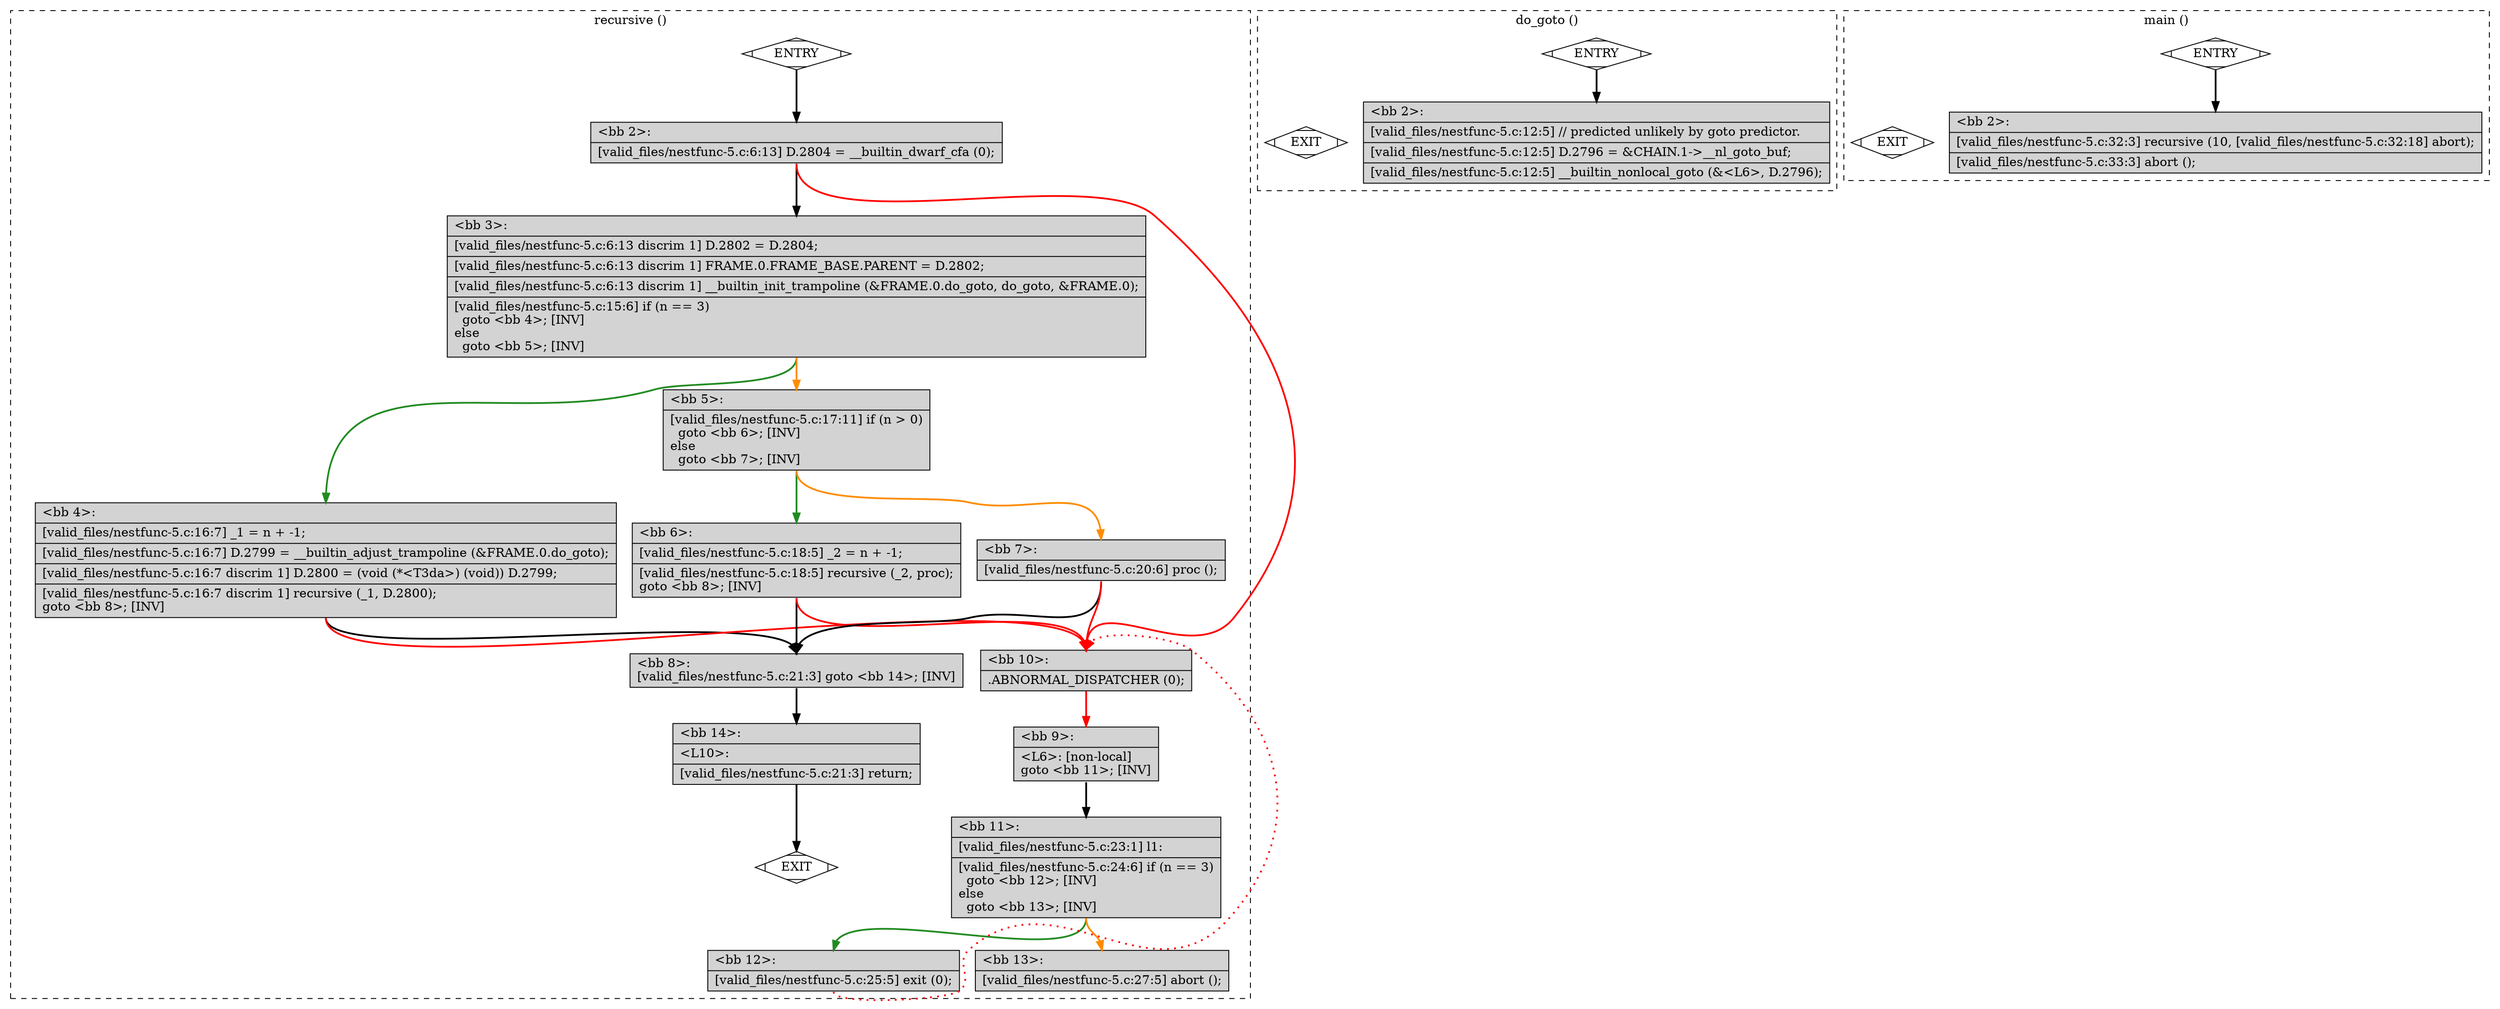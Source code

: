 digraph "a-nestfunc-5.c.015t.cfg" {
overlap=false;
subgraph "cluster_recursive" {
	style="dashed";
	color="black";
	label="recursive ()";
	fn_0_basic_block_0 [shape=Mdiamond,style=filled,fillcolor=white,label="ENTRY"];

	fn_0_basic_block_1 [shape=Mdiamond,style=filled,fillcolor=white,label="EXIT"];

	fn_0_basic_block_2 [shape=record,style=filled,fillcolor=lightgrey,label="{\<bb\ 2\>:\l\
|[valid_files/nestfunc-5.c:6:13]\ D.2804\ =\ __builtin_dwarf_cfa\ (0);\l\
}"];

	fn_0_basic_block_3 [shape=record,style=filled,fillcolor=lightgrey,label="{\<bb\ 3\>:\l\
|[valid_files/nestfunc-5.c:6:13\ discrim\ 1]\ D.2802\ =\ D.2804;\l\
|[valid_files/nestfunc-5.c:6:13\ discrim\ 1]\ FRAME.0.FRAME_BASE.PARENT\ =\ D.2802;\l\
|[valid_files/nestfunc-5.c:6:13\ discrim\ 1]\ __builtin_init_trampoline\ (&FRAME.0.do_goto,\ do_goto,\ &FRAME.0);\l\
|[valid_files/nestfunc-5.c:15:6]\ if\ (n\ ==\ 3)\l\
\ \ goto\ \<bb\ 4\>;\ [INV]\l\
else\l\
\ \ goto\ \<bb\ 5\>;\ [INV]\l\
}"];

	fn_0_basic_block_4 [shape=record,style=filled,fillcolor=lightgrey,label="{\<bb\ 4\>:\l\
|[valid_files/nestfunc-5.c:16:7]\ _1\ =\ n\ +\ -1;\l\
|[valid_files/nestfunc-5.c:16:7]\ D.2799\ =\ __builtin_adjust_trampoline\ (&FRAME.0.do_goto);\l\
|[valid_files/nestfunc-5.c:16:7\ discrim\ 1]\ D.2800\ =\ (void\ (*\<T3da\>)\ (void))\ D.2799;\l\
|[valid_files/nestfunc-5.c:16:7\ discrim\ 1]\ recursive\ (_1,\ D.2800);\l\
goto\ \<bb\ 8\>;\ [INV]\l\
}"];

	fn_0_basic_block_5 [shape=record,style=filled,fillcolor=lightgrey,label="{\<bb\ 5\>:\l\
|[valid_files/nestfunc-5.c:17:11]\ if\ (n\ \>\ 0)\l\
\ \ goto\ \<bb\ 6\>;\ [INV]\l\
else\l\
\ \ goto\ \<bb\ 7\>;\ [INV]\l\
}"];

	fn_0_basic_block_6 [shape=record,style=filled,fillcolor=lightgrey,label="{\<bb\ 6\>:\l\
|[valid_files/nestfunc-5.c:18:5]\ _2\ =\ n\ +\ -1;\l\
|[valid_files/nestfunc-5.c:18:5]\ recursive\ (_2,\ proc);\l\
goto\ \<bb\ 8\>;\ [INV]\l\
}"];

	fn_0_basic_block_7 [shape=record,style=filled,fillcolor=lightgrey,label="{\<bb\ 7\>:\l\
|[valid_files/nestfunc-5.c:20:6]\ proc\ ();\l\
}"];

	fn_0_basic_block_8 [shape=record,style=filled,fillcolor=lightgrey,label="{\<bb\ 8\>:\l\
[valid_files/nestfunc-5.c:21:3]\ goto\ \<bb\ 14\>;\ [INV]\l\
}"];

	fn_0_basic_block_9 [shape=record,style=filled,fillcolor=lightgrey,label="{\<bb\ 9\>:\l\
|\<L6\>:\ [non-local]\l\
goto\ \<bb\ 11\>;\ [INV]\l\
}"];

	fn_0_basic_block_10 [shape=record,style=filled,fillcolor=lightgrey,label="{\<bb\ 10\>:\l\
|.ABNORMAL_DISPATCHER\ (0);\l\
}"];

	fn_0_basic_block_11 [shape=record,style=filled,fillcolor=lightgrey,label="{\<bb\ 11\>:\l\
|[valid_files/nestfunc-5.c:23:1]\ l1:\l\
|[valid_files/nestfunc-5.c:24:6]\ if\ (n\ ==\ 3)\l\
\ \ goto\ \<bb\ 12\>;\ [INV]\l\
else\l\
\ \ goto\ \<bb\ 13\>;\ [INV]\l\
}"];

	fn_0_basic_block_12 [shape=record,style=filled,fillcolor=lightgrey,label="{\<bb\ 12\>:\l\
|[valid_files/nestfunc-5.c:25:5]\ exit\ (0);\l\
}"];

	fn_0_basic_block_13 [shape=record,style=filled,fillcolor=lightgrey,label="{\<bb\ 13\>:\l\
|[valid_files/nestfunc-5.c:27:5]\ abort\ ();\l\
}"];

	fn_0_basic_block_14 [shape=record,style=filled,fillcolor=lightgrey,label="{\<bb\ 14\>:\l\
|\<L10\>:\l\
|[valid_files/nestfunc-5.c:21:3]\ return;\l\
}"];

	fn_0_basic_block_0:s -> fn_0_basic_block_2:n [style="solid,bold",color=black,weight=100,constraint=true];
	fn_0_basic_block_2:s -> fn_0_basic_block_3:n [style="solid,bold",color=black,weight=100,constraint=true];
	fn_0_basic_block_2:s -> fn_0_basic_block_10:n [style="solid,bold",color=red,weight=10,constraint=true];
	fn_0_basic_block_3:s -> fn_0_basic_block_4:n [style="solid,bold",color=forestgreen,weight=10,constraint=true];
	fn_0_basic_block_3:s -> fn_0_basic_block_5:n [style="solid,bold",color=darkorange,weight=10,constraint=true];
	fn_0_basic_block_4:s -> fn_0_basic_block_8:n [style="solid,bold",color=black,weight=100,constraint=true];
	fn_0_basic_block_4:s -> fn_0_basic_block_10:n [style="solid,bold",color=red,weight=10,constraint=true];
	fn_0_basic_block_5:s -> fn_0_basic_block_6:n [style="solid,bold",color=forestgreen,weight=10,constraint=true];
	fn_0_basic_block_5:s -> fn_0_basic_block_7:n [style="solid,bold",color=darkorange,weight=10,constraint=true];
	fn_0_basic_block_6:s -> fn_0_basic_block_8:n [style="solid,bold",color=black,weight=100,constraint=true];
	fn_0_basic_block_6:s -> fn_0_basic_block_10:n [style="solid,bold",color=red,weight=10,constraint=true];
	fn_0_basic_block_7:s -> fn_0_basic_block_8:n [style="solid,bold",color=black,weight=100,constraint=true];
	fn_0_basic_block_7:s -> fn_0_basic_block_10:n [style="solid,bold",color=red,weight=10,constraint=true];
	fn_0_basic_block_8:s -> fn_0_basic_block_14:n [style="solid,bold",color=black,weight=100,constraint=true];
	fn_0_basic_block_9:s -> fn_0_basic_block_11:n [style="solid,bold",color=black,weight=100,constraint=true];
	fn_0_basic_block_10:s -> fn_0_basic_block_9:n [style="solid,bold",color=red,weight=10,constraint=true];
	fn_0_basic_block_11:s -> fn_0_basic_block_12:n [style="solid,bold",color=forestgreen,weight=10,constraint=true];
	fn_0_basic_block_11:s -> fn_0_basic_block_13:n [style="solid,bold",color=darkorange,weight=10,constraint=true];
	fn_0_basic_block_12:s -> fn_0_basic_block_10:n [style="dotted,bold",color=red,weight=10,constraint=false];
	fn_0_basic_block_14:s -> fn_0_basic_block_1:n [style="solid,bold",color=black,weight=10,constraint=true];
	fn_0_basic_block_0:s -> fn_0_basic_block_1:n [style="invis",constraint=true];
}
subgraph "cluster_do_goto" {
	style="dashed";
	color="black";
	label="do_goto ()";
	fn_1_basic_block_0 [shape=Mdiamond,style=filled,fillcolor=white,label="ENTRY"];

	fn_1_basic_block_1 [shape=Mdiamond,style=filled,fillcolor=white,label="EXIT"];

	fn_1_basic_block_2 [shape=record,style=filled,fillcolor=lightgrey,label="{\<bb\ 2\>:\l\
|[valid_files/nestfunc-5.c:12:5]\ //\ predicted\ unlikely\ by\ goto\ predictor.\l\
|[valid_files/nestfunc-5.c:12:5]\ D.2796\ =\ &CHAIN.1-\>__nl_goto_buf;\l\
|[valid_files/nestfunc-5.c:12:5]\ __builtin_nonlocal_goto\ (&\<L6\>,\ D.2796);\l\
}"];

	fn_1_basic_block_0:s -> fn_1_basic_block_2:n [style="solid,bold",color=black,weight=100,constraint=true];
	fn_1_basic_block_0:s -> fn_1_basic_block_1:n [style="invis",constraint=true];
}
subgraph "cluster_main" {
	style="dashed";
	color="black";
	label="main ()";
	fn_2_basic_block_0 [shape=Mdiamond,style=filled,fillcolor=white,label="ENTRY"];

	fn_2_basic_block_1 [shape=Mdiamond,style=filled,fillcolor=white,label="EXIT"];

	fn_2_basic_block_2 [shape=record,style=filled,fillcolor=lightgrey,label="{\<bb\ 2\>:\l\
|[valid_files/nestfunc-5.c:32:3]\ recursive\ (10,\ [valid_files/nestfunc-5.c:32:18]\ abort);\l\
|[valid_files/nestfunc-5.c:33:3]\ abort\ ();\l\
}"];

	fn_2_basic_block_0:s -> fn_2_basic_block_2:n [style="solid,bold",color=black,weight=100,constraint=true];
	fn_2_basic_block_0:s -> fn_2_basic_block_1:n [style="invis",constraint=true];
}
}

